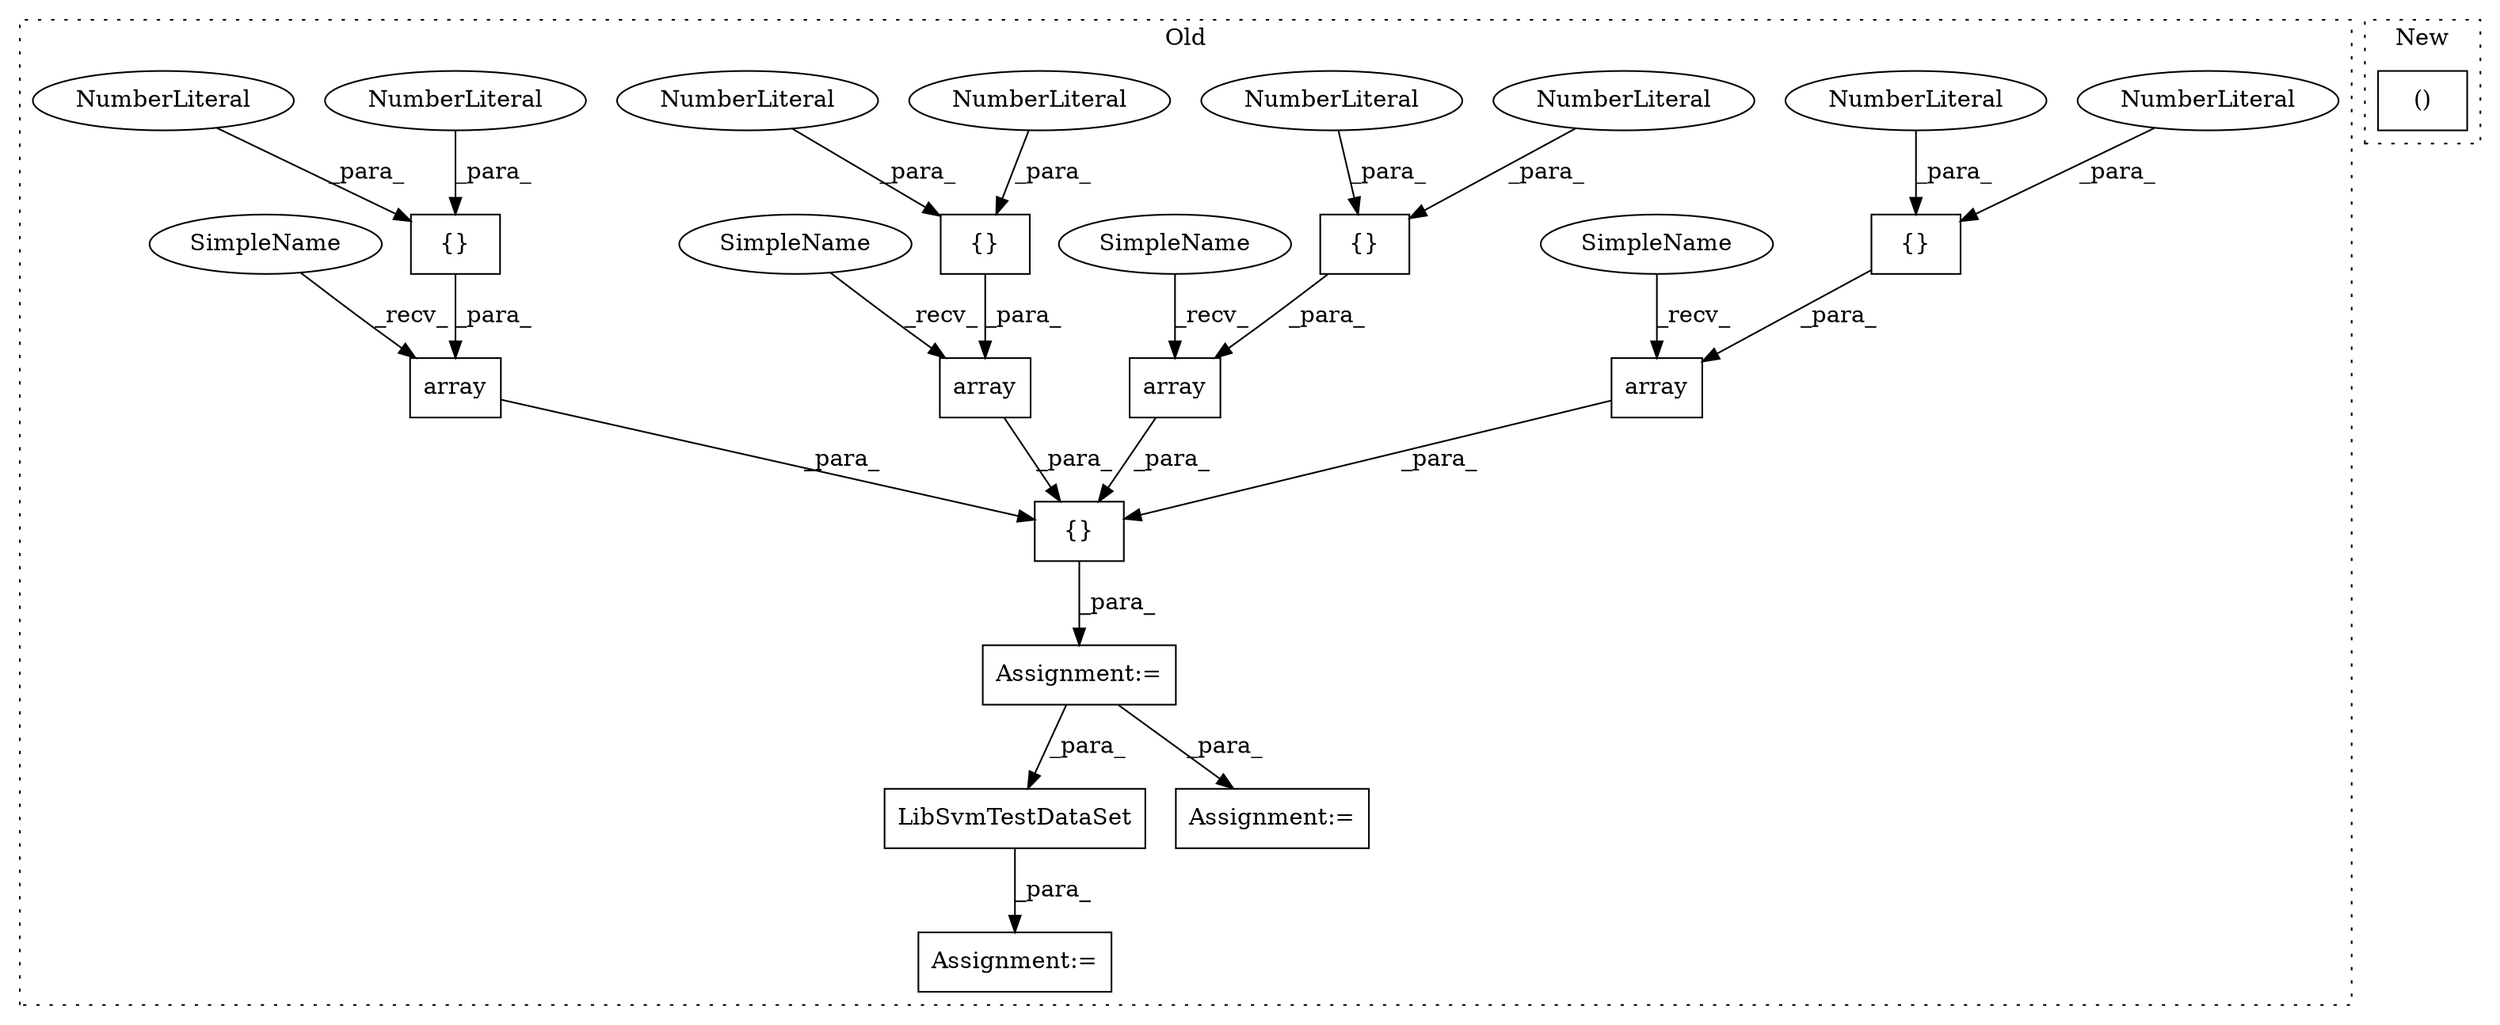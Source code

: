 digraph G {
subgraph cluster0 {
1 [label="LibSvmTestDataSet" a="32" s="1538,1557" l="18,1" shape="box"];
3 [label="{}" a="4" s="1408,1412" l="1,1" shape="box"];
4 [label="Assignment:=" a="7" s="1340" l="1" shape="box"];
5 [label="{}" a="4" s="1358,1470" l="1,1" shape="box"];
6 [label="NumberLiteral" a="34" s="1409" l="1" shape="ellipse"];
7 [label="NumberLiteral" a="34" s="1411" l="1" shape="ellipse"];
8 [label="{}" a="4" s="1436,1440" l="1,1" shape="box"];
9 [label="NumberLiteral" a="34" s="1439" l="1" shape="ellipse"];
10 [label="NumberLiteral" a="34" s="1437" l="1" shape="ellipse"];
11 [label="{}" a="4" s="1380,1384" l="1,1" shape="box"];
12 [label="NumberLiteral" a="34" s="1383" l="1" shape="ellipse"];
13 [label="NumberLiteral" a="34" s="1381" l="1" shape="ellipse"];
14 [label="array" a="32" s="1421,1441" l="6,1" shape="box"];
15 [label="array" a="32" s="1449,1469" l="6,1" shape="box"];
16 [label="Assignment:=" a="7" s="1486" l="1" shape="box"];
17 [label="array" a="32" s="1365,1385" l="6,1" shape="box"];
18 [label="Assignment:=" a="7" s="1537" l="1" shape="box"];
19 [label="array" a="32" s="1393,1413" l="6,1" shape="box"];
20 [label="{}" a="4" s="1464,1468" l="1,1" shape="box"];
21 [label="NumberLiteral" a="34" s="1467" l="1" shape="ellipse"];
22 [label="NumberLiteral" a="34" s="1465" l="1" shape="ellipse"];
23 [label="SimpleName" a="42" s="1443" l="5" shape="ellipse"];
24 [label="SimpleName" a="42" s="1359" l="5" shape="ellipse"];
25 [label="SimpleName" a="42" s="1415" l="5" shape="ellipse"];
26 [label="SimpleName" a="42" s="1387" l="5" shape="ellipse"];
label = "Old";
style="dotted";
}
subgraph cluster1 {
2 [label="()" a="106" s="1645" l="30" shape="box"];
label = "New";
style="dotted";
}
1 -> 18 [label="_para_"];
3 -> 19 [label="_para_"];
4 -> 16 [label="_para_"];
4 -> 1 [label="_para_"];
5 -> 4 [label="_para_"];
6 -> 3 [label="_para_"];
7 -> 3 [label="_para_"];
8 -> 14 [label="_para_"];
9 -> 8 [label="_para_"];
10 -> 8 [label="_para_"];
11 -> 17 [label="_para_"];
12 -> 11 [label="_para_"];
13 -> 11 [label="_para_"];
14 -> 5 [label="_para_"];
15 -> 5 [label="_para_"];
17 -> 5 [label="_para_"];
19 -> 5 [label="_para_"];
20 -> 15 [label="_para_"];
21 -> 20 [label="_para_"];
22 -> 20 [label="_para_"];
23 -> 15 [label="_recv_"];
24 -> 17 [label="_recv_"];
25 -> 14 [label="_recv_"];
26 -> 19 [label="_recv_"];
}